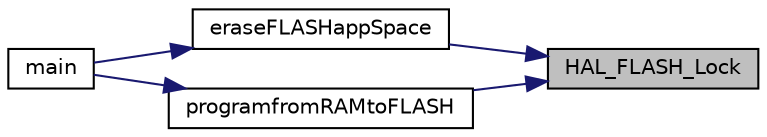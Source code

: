 digraph "HAL_FLASH_Lock"
{
 // LATEX_PDF_SIZE
  edge [fontname="Helvetica",fontsize="10",labelfontname="Helvetica",labelfontsize="10"];
  node [fontname="Helvetica",fontsize="10",shape=record];
  rankdir="RL";
  Node1 [label="HAL_FLASH_Lock",height=0.2,width=0.4,color="black", fillcolor="grey75", style="filled", fontcolor="black",tooltip=" "];
  Node1 -> Node2 [dir="back",color="midnightblue",fontsize="10",style="solid",fontname="Helvetica"];
  Node2 [label="eraseFLASHappSpace",height=0.2,width=0.4,color="black", fillcolor="white", style="filled",URL="$bootloader_main_8h.html#a7d4543e2ded0bd1d2da1ffae6dbfff86",tooltip=" "];
  Node2 -> Node3 [dir="back",color="midnightblue",fontsize="10",style="solid",fontname="Helvetica"];
  Node3 [label="main",height=0.2,width=0.4,color="black", fillcolor="white", style="filled",URL="$main_8c.html#a840291bc02cba5474a4cb46a9b9566fe",tooltip="The application entry point."];
  Node1 -> Node4 [dir="back",color="midnightblue",fontsize="10",style="solid",fontname="Helvetica"];
  Node4 [label="programfromRAMtoFLASH",height=0.2,width=0.4,color="black", fillcolor="white", style="filled",URL="$bootloader_main_8h.html#a7ee4693b04d0b0431767d7f4fa02d961",tooltip=" "];
  Node4 -> Node3 [dir="back",color="midnightblue",fontsize="10",style="solid",fontname="Helvetica"];
}
